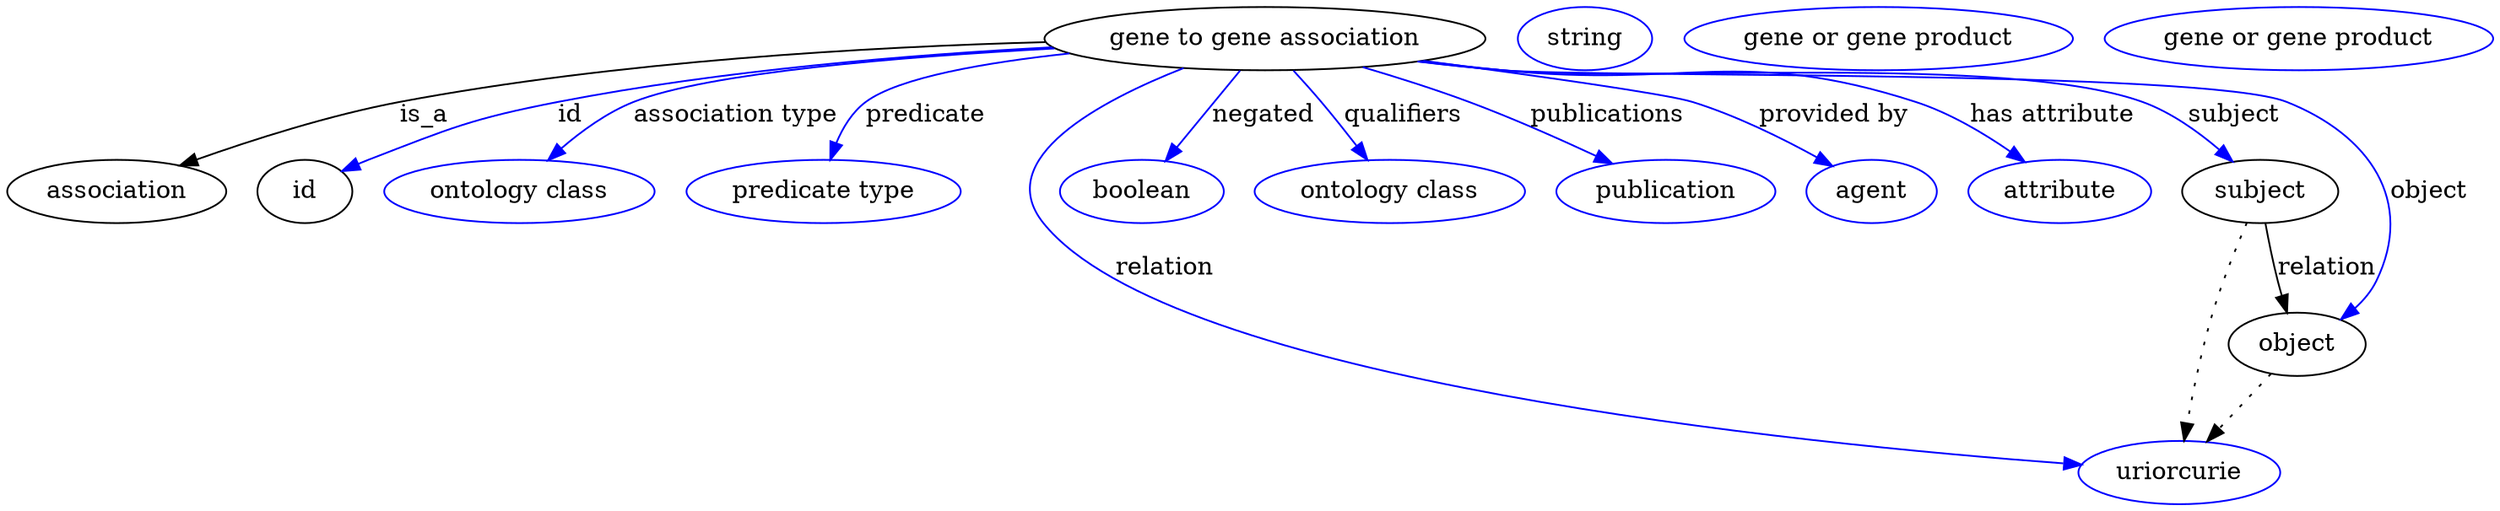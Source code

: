 digraph {
	graph [bb="0,0,1163,283"];
	node [label="\N"];
	"gene to gene association"	 [height=0.5,
		label="gene to gene association",
		pos="605.05,265",
		width=2.69];
	association	 [height=0.5,
		pos="50.046,178",
		width=1.3902];
	"gene to gene association" -> association	 [label=is_a,
		lp="209.05,221.5",
		pos="e,82.602,191.8 512.68,259.45 411.52,252.91 255.98,241.35 198.05,229 161.39,221.19 121.28,206.99 92.069,195.56"];
	id	 [height=0.5,
		pos="145.05,178",
		width=0.75];
	"gene to gene association" -> id	 [color=blue,
		label=id,
		lp="279.55,221.5",
		pos="e,166.55,189.29 510.99,260.6 444.21,256.07 352.8,247 274.05,229 231.29,219.23 221.4,213.17 181.05,196 179.26,195.24 177.44,194.43 \
175.61,193.6",
		style=solid];
	"association type"	 [color=blue,
		height=0.5,
		label="ontology class",
		pos="252.05,178",
		width=1.7151];
	"gene to gene association" -> "association type"	 [color=blue,
		label="association type",
		lp="357.05,221.5",
		pos="e,267.84,195.68 512.95,259.33 441.14,253.86 347.95,244.15 313.05,229 298.98,222.9 285.64,212.49 275.04,202.67",
		style=solid];
	predicate	 [color=blue,
		height=0.5,
		label="predicate type",
		pos="392.05,178",
		width=1.679];
	"gene to gene association" -> predicate	 [color=blue,
		label=predicate,
		lp="441.05,221.5",
		pos="e,396.07,195.98 519.93,256.38 477.81,250.64 432.51,241.77 416.05,229 408.46,223.12 403.16,214.26 399.52,205.56",
		style=solid];
	relation	 [color=blue,
		height=0.5,
		label=uriorcurie,
		pos="1034,18",
		width=1.2638];
	"gene to gene association" -> relation	 [color=blue,
		label=relation,
		lp="561.05,134.5",
		pos="e,989.84,22.9 566.32,248.36 526.13,228.73 472.59,194.39 499.05,160 558.1,83.227 855.88,39.314 979.81,24.114",
		style=solid];
	negated	 [color=blue,
		height=0.5,
		label=boolean,
		pos="546.05,178",
		width=1.0652];
	"gene to gene association" -> negated	 [color=blue,
		label=negated,
		lp="601.55,221.5",
		pos="e,557.85,195.41 592.82,246.97 584.4,234.56 573.09,217.88 563.7,204.03",
		style=solid];
	qualifiers	 [color=blue,
		height=0.5,
		label="ontology class",
		pos="664.05,178",
		width=1.7151];
	"gene to gene association" -> qualifiers	 [color=blue,
		label=qualifiers,
		lp="665.05,221.5",
		pos="e,652.04,195.71 617.27,246.97 625.63,234.64 636.85,218.1 646.21,204.3",
		style=solid];
	publications	 [color=blue,
		height=0.5,
		label=publication,
		pos="794.05,178",
		width=1.3902];
	"gene to gene association" -> publications	 [color=blue,
		label=publications,
		lp="759.55,221.5",
		pos="e,766.23,193.23 647.97,248.79 663,242.87 679.89,235.92 695.05,229 715.96,219.46 738.81,207.77 757.28,198",
		style=solid];
	"provided by"	 [color=blue,
		height=0.5,
		label=agent,
		pos="892.05,178",
		width=0.83048];
	"gene to gene association" -> "provided by"	 [color=blue,
		label="provided by",
		lp="863.05,221.5",
		pos="e,871.77,191.27 676.27,252.73 726.01,243.98 785.51,233.07 797.05,229 820.3,220.8 844.78,207.53 863.07,196.59",
		style=solid];
	"has attribute"	 [color=blue,
		height=0.5,
		label=attribute,
		pos="980.05,178",
		width=1.1193];
	"gene to gene association" -> "has attribute"	 [color=blue,
		label="has attribute",
		lp="963.55,221.5",
		pos="e,960.71,194.07 674.4,252.35 686.27,250.4 698.5,248.53 710.05,247 794.13,235.83 819.83,256.57 900.05,229 918.93,222.51 937.86,210.73 \
952.57,200.13",
		style=solid];
	subject	 [height=0.5,
		pos="1074,178",
		width=0.99297];
	"gene to gene association" -> subject	 [color=blue,
		label=subject,
		lp="1048.5,221.5",
		pos="e,1057,194.04 673.23,252.21 685.46,250.23 698.1,248.39 710.05,247 774.4,239.52 939.87,250.35 1001,229 1018.7,222.84 1036,211.12 \
1049.3,200.47",
		style=solid];
	object	 [height=0.5,
		pos="1094,91",
		width=0.9027];
	"gene to gene association" -> object	 [color=blue,
		label=object,
		lp="1146,178",
		pos="e,1114.2,105.27 672.94,252.14 685.25,250.15 698,248.33 710.05,247 790.1,238.18 995.87,255.17 1072,229 1096.2,220.71 1104.9,217.23 \
1119,196 1132.7,175.55 1128.4,166.44 1131,142 1131.8,135.37 1133.6,133.14 1131,127 1128.8,121.74 1125.4,116.86 1121.5,112.51",
		style=solid];
	association_id	 [color=blue,
		height=0.5,
		label=string,
		pos="750.05,265",
		width=0.84854];
	subject -> relation	 [pos="e,1037.4,36.239 1068.1,159.97 1063.6,146.12 1057.5,126.47 1053,109 1047.7,88.088 1042.7,64.188 1039.2,46.13",
		style=dotted];
	subject -> object	 [label=relation,
		lp="1106,134.5",
		pos="e,1089.9,109 1078.2,159.97 1080.9,148.08 1084.6,132.25 1087.7,118.76"];
	"gene to gene association_subject"	 [color=blue,
		height=0.5,
		label="gene or gene product",
		pos="884.05,265",
		width=2.3651];
	object -> relation	 [pos="e,1048.2,35.261 1080.4,74.435 1072.8,65.207 1063.2,53.528 1054.8,43.191",
		style=dotted];
	"gene to gene association_object"	 [color=blue,
		height=0.5,
		label="gene or gene product",
		pos="1072,265",
		width=2.3651];
}
